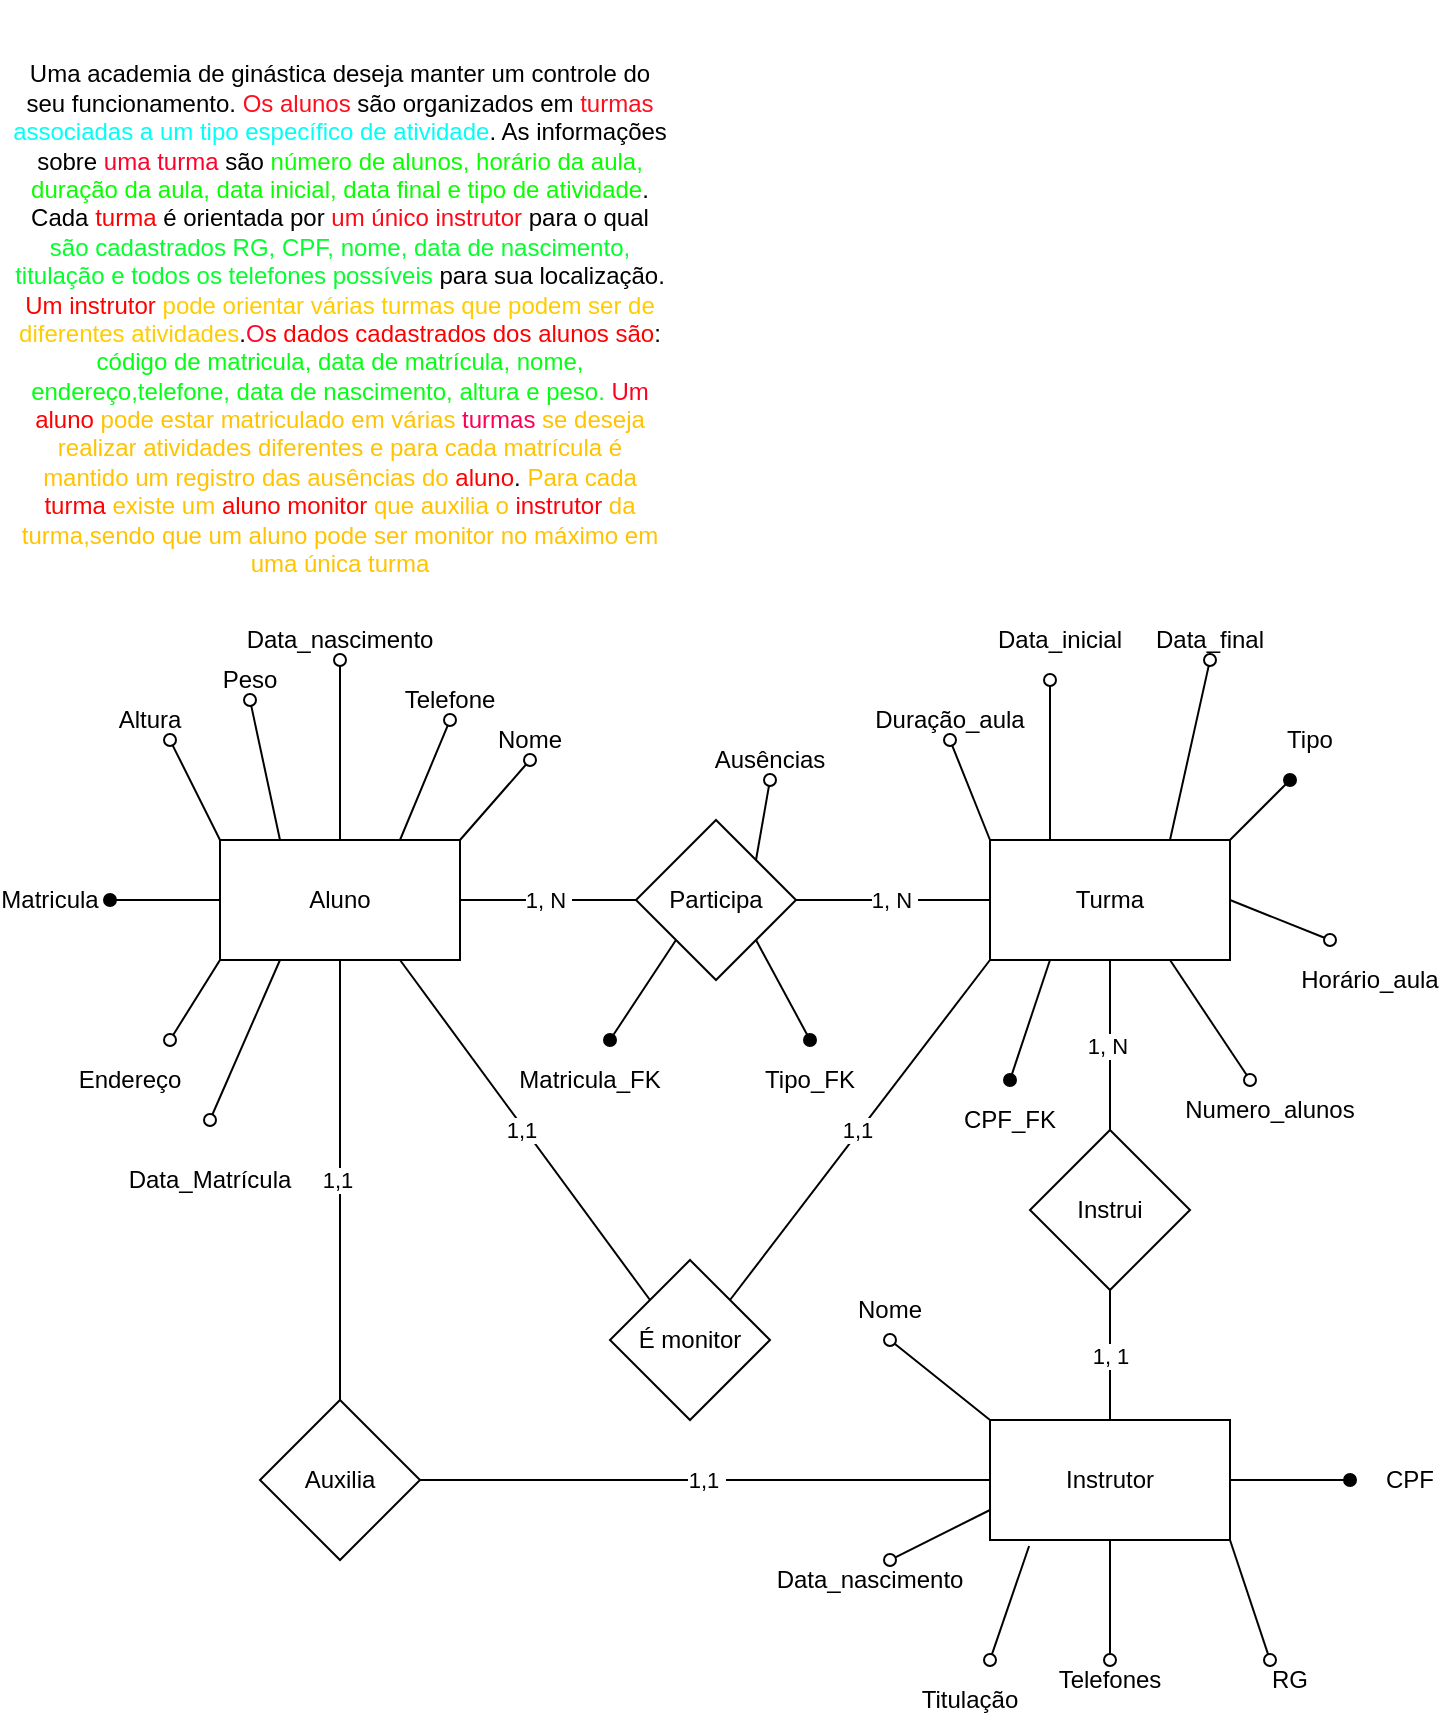 <mxfile version="13.0.2" type="device"><diagram id="SIn3qBCzzUZVQI0VIGT1" name="Page-1"><mxGraphModel dx="771" dy="547" grid="1" gridSize="10" guides="1" tooltips="1" connect="1" arrows="1" fold="1" page="1" pageScale="1" pageWidth="827" pageHeight="1169" math="0" shadow="0"><root><mxCell id="0"/><mxCell id="1" parent="0"/><mxCell id="192w2U0zkszhZrfjxAsW-1" value="&lt;br&gt;&lt;br&gt;Uma academia de ginástica deseja manter um controle do seu funcionamento. &lt;font color=&quot;#ff0d1d&quot;&gt;Os alunos&lt;/font&gt; são organizados em &lt;font color=&quot;#ff0d1d&quot;&gt;turmas &lt;/font&gt;&lt;font color=&quot;#00fff7&quot;&gt;associadas a um tipo específico de atividade&lt;/font&gt;. As informações sobre &lt;font color=&quot;#ff002b&quot;&gt;uma turma&lt;/font&gt; são &lt;font color=&quot;#09ff00&quot;&gt;número de alunos, horário da aula, duração da aula, data inicial, data final e tipo de atividade&lt;/font&gt;. Cada &lt;font color=&quot;#ff0000&quot;&gt;turma&lt;/font&gt; é orientada por &lt;font color=&quot;#ff0818&quot;&gt;um único instrutor&lt;/font&gt; para o qual &lt;font color=&quot;#03ff2d&quot;&gt;são cadastrados RG, CPF, nome, data de nascimento, titulação e todos os telefones possíveis&lt;/font&gt; para sua localização. &lt;font color=&quot;#ff0000&quot;&gt;Um instrutor&lt;/font&gt; &lt;font color=&quot;#ffcc00&quot;&gt;pode orientar várias turmas que podem ser de diferentes atividades&lt;/font&gt;.&lt;font color=&quot;#ff0831&quot;&gt;O&lt;/font&gt;&lt;font color=&quot;#ff0000&quot;&gt;s dados cadastrados dos alunos são&lt;/font&gt;: &lt;font color=&quot;#03ff13&quot;&gt;código de matricula, data de matrícula, nome, endereço,telefone, data de nascimento, altura e peso. &lt;/font&gt;&lt;font color=&quot;#ff0022&quot;&gt;Um &lt;/font&gt;&lt;font color=&quot;#ff0000&quot;&gt;aluno&lt;/font&gt;&lt;font color=&quot;#ffc300&quot;&gt; pode estar matriculado em várias &lt;/font&gt;&lt;font color=&quot;#ff0055&quot;&gt;turmas&lt;/font&gt;&lt;font color=&quot;#ffc300&quot;&gt; se deseja realizar atividades diferentes e para cada matrícula é mantido um registro das ausências do &lt;/font&gt;&lt;font color=&quot;#ff0000&quot;&gt;aluno&lt;/font&gt;. &lt;font color=&quot;#ffc300&quot;&gt;Para cada &lt;/font&gt;&lt;font color=&quot;#ff0000&quot;&gt;turma&lt;/font&gt;&lt;font color=&quot;#ffc300&quot;&gt; existe um &lt;/font&gt;&lt;font color=&quot;#ff0000&quot;&gt;aluno monitor&lt;/font&gt;&lt;font color=&quot;#ffc300&quot;&gt; que auxilia o &lt;/font&gt;&lt;font color=&quot;#ff0008&quot;&gt;instrutor &lt;/font&gt;&lt;font color=&quot;#ffc300&quot;&gt;da turma,sendo que um aluno pode ser monitor no máximo em uma única turma&lt;/font&gt;" style="text;html=1;strokeColor=none;fillColor=none;align=center;verticalAlign=middle;whiteSpace=wrap;rounded=0;" vertex="1" parent="1"><mxGeometry x="20" y="30" width="330" height="290" as="geometry"/></mxCell><mxCell id="192w2U0zkszhZrfjxAsW-34" value="1, N&amp;nbsp;" style="edgeStyle=orthogonalEdgeStyle;rounded=0;orthogonalLoop=1;jettySize=auto;html=1;startArrow=none;startFill=0;entryX=0;entryY=0.5;entryDx=0;entryDy=0;endArrow=none;endFill=0;" edge="1" parent="1" source="192w2U0zkszhZrfjxAsW-2" target="192w2U0zkszhZrfjxAsW-33"><mxGeometry relative="1" as="geometry"><mxPoint x="330" y="480" as="targetPoint"/></mxGeometry></mxCell><mxCell id="192w2U0zkszhZrfjxAsW-2" value="Aluno" style="rounded=0;whiteSpace=wrap;html=1;" vertex="1" parent="1"><mxGeometry x="125" y="450" width="120" height="60" as="geometry"/></mxCell><mxCell id="192w2U0zkszhZrfjxAsW-3" value="" style="endArrow=none;html=1;startArrow=oval;startFill=0;entryX=0;entryY=0;entryDx=0;entryDy=0;" edge="1" parent="1" target="192w2U0zkszhZrfjxAsW-2"><mxGeometry width="50" height="50" relative="1" as="geometry"><mxPoint x="100" y="400" as="sourcePoint"/><mxPoint x="320" y="400" as="targetPoint"/></mxGeometry></mxCell><mxCell id="192w2U0zkszhZrfjxAsW-11" value="" style="endArrow=none;html=1;startArrow=oval;startFill=0;entryX=0.25;entryY=0;entryDx=0;entryDy=0;" edge="1" parent="1" target="192w2U0zkszhZrfjxAsW-2"><mxGeometry width="50" height="50" relative="1" as="geometry"><mxPoint x="140" y="380" as="sourcePoint"/><mxPoint x="330" y="410" as="targetPoint"/></mxGeometry></mxCell><mxCell id="192w2U0zkszhZrfjxAsW-12" value="" style="endArrow=none;html=1;startArrow=oval;startFill=0;entryX=0.5;entryY=0;entryDx=0;entryDy=0;" edge="1" parent="1" target="192w2U0zkszhZrfjxAsW-2"><mxGeometry width="50" height="50" relative="1" as="geometry"><mxPoint x="185" y="360" as="sourcePoint"/><mxPoint x="340" y="420" as="targetPoint"/></mxGeometry></mxCell><mxCell id="192w2U0zkszhZrfjxAsW-13" value="" style="endArrow=none;html=1;startArrow=oval;startFill=0;entryX=0.75;entryY=0;entryDx=0;entryDy=0;" edge="1" parent="1" target="192w2U0zkszhZrfjxAsW-2"><mxGeometry width="50" height="50" relative="1" as="geometry"><mxPoint x="240" y="390" as="sourcePoint"/><mxPoint x="350" y="430" as="targetPoint"/></mxGeometry></mxCell><mxCell id="192w2U0zkszhZrfjxAsW-14" value="" style="endArrow=none;html=1;startArrow=oval;startFill=0;entryX=1;entryY=0;entryDx=0;entryDy=0;" edge="1" parent="1" target="192w2U0zkszhZrfjxAsW-2"><mxGeometry width="50" height="50" relative="1" as="geometry"><mxPoint x="280" y="410" as="sourcePoint"/><mxPoint x="360" y="440" as="targetPoint"/></mxGeometry></mxCell><mxCell id="192w2U0zkszhZrfjxAsW-15" value="" style="endArrow=none;html=1;startArrow=oval;startFill=0;entryX=0;entryY=1;entryDx=0;entryDy=0;" edge="1" parent="1" target="192w2U0zkszhZrfjxAsW-2"><mxGeometry width="50" height="50" relative="1" as="geometry"><mxPoint x="100" y="550" as="sourcePoint"/><mxPoint x="360" y="450" as="targetPoint"/></mxGeometry></mxCell><mxCell id="192w2U0zkszhZrfjxAsW-17" value="" style="endArrow=none;html=1;startArrow=oval;startFill=0;entryX=0.25;entryY=1;entryDx=0;entryDy=0;" edge="1" parent="1" target="192w2U0zkszhZrfjxAsW-2"><mxGeometry width="50" height="50" relative="1" as="geometry"><mxPoint x="120" y="590" as="sourcePoint"/><mxPoint x="390" y="470" as="targetPoint"/></mxGeometry></mxCell><mxCell id="192w2U0zkszhZrfjxAsW-18" value="" style="endArrow=none;html=1;startArrow=oval;startFill=1;entryX=0;entryY=0.5;entryDx=0;entryDy=0;" edge="1" parent="1" target="192w2U0zkszhZrfjxAsW-2"><mxGeometry width="50" height="50" relative="1" as="geometry"><mxPoint x="70" y="480" as="sourcePoint"/><mxPoint x="400" y="480" as="targetPoint"/></mxGeometry></mxCell><mxCell id="192w2U0zkszhZrfjxAsW-19" value="Matricula" style="text;html=1;strokeColor=none;fillColor=none;align=center;verticalAlign=middle;whiteSpace=wrap;rounded=0;" vertex="1" parent="1"><mxGeometry x="20" y="470" width="40" height="20" as="geometry"/></mxCell><mxCell id="192w2U0zkszhZrfjxAsW-20" value="Data_Matrícula" style="text;html=1;strokeColor=none;fillColor=none;align=center;verticalAlign=middle;whiteSpace=wrap;rounded=0;" vertex="1" parent="1"><mxGeometry x="100" y="610" width="40" height="20" as="geometry"/></mxCell><mxCell id="192w2U0zkszhZrfjxAsW-21" value="Endereço" style="text;html=1;strokeColor=none;fillColor=none;align=center;verticalAlign=middle;whiteSpace=wrap;rounded=0;" vertex="1" parent="1"><mxGeometry x="60" y="560" width="40" height="20" as="geometry"/></mxCell><mxCell id="192w2U0zkszhZrfjxAsW-22" value="Altura" style="text;html=1;strokeColor=none;fillColor=none;align=center;verticalAlign=middle;whiteSpace=wrap;rounded=0;" vertex="1" parent="1"><mxGeometry x="70" y="380" width="40" height="20" as="geometry"/></mxCell><mxCell id="192w2U0zkszhZrfjxAsW-24" value="Peso" style="text;html=1;strokeColor=none;fillColor=none;align=center;verticalAlign=middle;whiteSpace=wrap;rounded=0;" vertex="1" parent="1"><mxGeometry x="120" y="360" width="40" height="20" as="geometry"/></mxCell><mxCell id="192w2U0zkszhZrfjxAsW-26" value="Telefone" style="text;html=1;strokeColor=none;fillColor=none;align=center;verticalAlign=middle;whiteSpace=wrap;rounded=0;" vertex="1" parent="1"><mxGeometry x="220" y="370" width="40" height="20" as="geometry"/></mxCell><mxCell id="192w2U0zkszhZrfjxAsW-27" value="Data_nascimento" style="text;html=1;strokeColor=none;fillColor=none;align=center;verticalAlign=middle;whiteSpace=wrap;rounded=0;" vertex="1" parent="1"><mxGeometry x="165" y="340" width="40" height="20" as="geometry"/></mxCell><mxCell id="192w2U0zkszhZrfjxAsW-32" value="Nome" style="text;html=1;strokeColor=none;fillColor=none;align=center;verticalAlign=middle;whiteSpace=wrap;rounded=0;" vertex="1" parent="1"><mxGeometry x="260" y="390" width="40" height="20" as="geometry"/></mxCell><mxCell id="192w2U0zkszhZrfjxAsW-38" value="1, N&amp;nbsp;" style="edgeStyle=orthogonalEdgeStyle;rounded=0;orthogonalLoop=1;jettySize=auto;html=1;entryX=0;entryY=0.5;entryDx=0;entryDy=0;startArrow=none;startFill=0;endArrow=none;endFill=0;" edge="1" parent="1" source="192w2U0zkszhZrfjxAsW-33" target="192w2U0zkszhZrfjxAsW-37"><mxGeometry relative="1" as="geometry"/></mxCell><mxCell id="192w2U0zkszhZrfjxAsW-33" value="Participa" style="rhombus;whiteSpace=wrap;html=1;" vertex="1" parent="1"><mxGeometry x="333" y="440" width="80" height="80" as="geometry"/></mxCell><mxCell id="192w2U0zkszhZrfjxAsW-35" value="" style="endArrow=none;html=1;startArrow=oval;startFill=0;entryX=1;entryY=0;entryDx=0;entryDy=0;" edge="1" parent="1" target="192w2U0zkszhZrfjxAsW-33"><mxGeometry width="50" height="50" relative="1" as="geometry"><mxPoint x="400" y="420" as="sourcePoint"/><mxPoint x="401" y="460" as="targetPoint"/></mxGeometry></mxCell><mxCell id="192w2U0zkszhZrfjxAsW-36" value="Ausências" style="text;html=1;strokeColor=none;fillColor=none;align=center;verticalAlign=middle;whiteSpace=wrap;rounded=0;" vertex="1" parent="1"><mxGeometry x="380" y="400" width="40" height="20" as="geometry"/></mxCell><mxCell id="192w2U0zkszhZrfjxAsW-37" value="Turma" style="rounded=0;whiteSpace=wrap;html=1;" vertex="1" parent="1"><mxGeometry x="510" y="450" width="120" height="60" as="geometry"/></mxCell><mxCell id="192w2U0zkszhZrfjxAsW-39" value="" style="endArrow=none;html=1;startArrow=oval;startFill=0;entryX=0;entryY=0;entryDx=0;entryDy=0;" edge="1" parent="1" target="192w2U0zkszhZrfjxAsW-37"><mxGeometry width="50" height="50" relative="1" as="geometry"><mxPoint x="490" y="400" as="sourcePoint"/><mxPoint x="530" y="360" as="targetPoint"/></mxGeometry></mxCell><mxCell id="192w2U0zkszhZrfjxAsW-40" value="" style="endArrow=none;html=1;startArrow=oval;startFill=0;entryX=1;entryY=0.5;entryDx=0;entryDy=0;" edge="1" parent="1" target="192w2U0zkszhZrfjxAsW-37"><mxGeometry width="50" height="50" relative="1" as="geometry"><mxPoint x="680" y="500" as="sourcePoint"/><mxPoint x="540" y="370" as="targetPoint"/></mxGeometry></mxCell><mxCell id="192w2U0zkszhZrfjxAsW-41" value="" style="endArrow=none;html=1;startArrow=oval;startFill=0;entryX=0.75;entryY=1;entryDx=0;entryDy=0;" edge="1" parent="1" target="192w2U0zkszhZrfjxAsW-37"><mxGeometry width="50" height="50" relative="1" as="geometry"><mxPoint x="640" y="570" as="sourcePoint"/><mxPoint x="550" y="380" as="targetPoint"/></mxGeometry></mxCell><mxCell id="192w2U0zkszhZrfjxAsW-42" value="" style="endArrow=none;html=1;startArrow=oval;startFill=0;entryX=0.25;entryY=0;entryDx=0;entryDy=0;" edge="1" parent="1" target="192w2U0zkszhZrfjxAsW-37"><mxGeometry width="50" height="50" relative="1" as="geometry"><mxPoint x="540" y="370" as="sourcePoint"/><mxPoint x="560" y="390" as="targetPoint"/></mxGeometry></mxCell><mxCell id="192w2U0zkszhZrfjxAsW-43" value="" style="endArrow=none;html=1;startArrow=oval;startFill=0;entryX=0.75;entryY=0;entryDx=0;entryDy=0;exitX=0.5;exitY=1;exitDx=0;exitDy=0;" edge="1" parent="1" source="192w2U0zkszhZrfjxAsW-50" target="192w2U0zkszhZrfjxAsW-37"><mxGeometry width="50" height="50" relative="1" as="geometry"><mxPoint x="600" y="370" as="sourcePoint"/><mxPoint x="570" y="400" as="targetPoint"/></mxGeometry></mxCell><mxCell id="192w2U0zkszhZrfjxAsW-44" value="" style="endArrow=none;html=1;startArrow=oval;startFill=1;entryX=1;entryY=0;entryDx=0;entryDy=0;" edge="1" parent="1" target="192w2U0zkszhZrfjxAsW-37"><mxGeometry width="50" height="50" relative="1" as="geometry"><mxPoint x="660" y="420" as="sourcePoint"/><mxPoint x="610" y="450" as="targetPoint"/></mxGeometry></mxCell><mxCell id="192w2U0zkszhZrfjxAsW-45" value="Tipo" style="text;html=1;strokeColor=none;fillColor=none;align=center;verticalAlign=middle;whiteSpace=wrap;rounded=0;" vertex="1" parent="1"><mxGeometry x="650" y="390" width="40" height="20" as="geometry"/></mxCell><mxCell id="192w2U0zkszhZrfjxAsW-46" value="" style="endArrow=none;html=1;startArrow=oval;startFill=1;entryX=0;entryY=1;entryDx=0;entryDy=0;" edge="1" parent="1" target="192w2U0zkszhZrfjxAsW-33"><mxGeometry width="50" height="50" relative="1" as="geometry"><mxPoint x="320" y="550" as="sourcePoint"/><mxPoint x="380" y="510" as="targetPoint"/><Array as="points"/></mxGeometry></mxCell><mxCell id="192w2U0zkszhZrfjxAsW-47" value="Matricula_FK" style="text;html=1;strokeColor=none;fillColor=none;align=center;verticalAlign=middle;whiteSpace=wrap;rounded=0;" vertex="1" parent="1"><mxGeometry x="290" y="560" width="40" height="20" as="geometry"/></mxCell><mxCell id="192w2U0zkszhZrfjxAsW-48" value="" style="endArrow=none;html=1;startArrow=oval;startFill=1;entryX=1;entryY=1;entryDx=0;entryDy=0;" edge="1" parent="1" target="192w2U0zkszhZrfjxAsW-33"><mxGeometry width="50" height="50" relative="1" as="geometry"><mxPoint x="420" y="550" as="sourcePoint"/><mxPoint x="620" y="460" as="targetPoint"/></mxGeometry></mxCell><mxCell id="192w2U0zkszhZrfjxAsW-49" value="Tipo_FK" style="text;html=1;strokeColor=none;fillColor=none;align=center;verticalAlign=middle;whiteSpace=wrap;rounded=0;" vertex="1" parent="1"><mxGeometry x="400" y="560" width="40" height="20" as="geometry"/></mxCell><mxCell id="192w2U0zkszhZrfjxAsW-50" value="Data_final" style="text;html=1;strokeColor=none;fillColor=none;align=center;verticalAlign=middle;whiteSpace=wrap;rounded=0;" vertex="1" parent="1"><mxGeometry x="600" y="340" width="40" height="20" as="geometry"/></mxCell><mxCell id="192w2U0zkszhZrfjxAsW-51" value="Data_inicial" style="text;html=1;strokeColor=none;fillColor=none;align=center;verticalAlign=middle;whiteSpace=wrap;rounded=0;" vertex="1" parent="1"><mxGeometry x="530" y="340" width="30" height="20" as="geometry"/></mxCell><mxCell id="192w2U0zkszhZrfjxAsW-52" value="Duração_aula" style="text;html=1;strokeColor=none;fillColor=none;align=center;verticalAlign=middle;whiteSpace=wrap;rounded=0;" vertex="1" parent="1"><mxGeometry x="470" y="380" width="40" height="20" as="geometry"/></mxCell><mxCell id="192w2U0zkszhZrfjxAsW-53" value="Horário_aula" style="text;html=1;strokeColor=none;fillColor=none;align=center;verticalAlign=middle;whiteSpace=wrap;rounded=0;" vertex="1" parent="1"><mxGeometry x="680" y="510" width="40" height="20" as="geometry"/></mxCell><mxCell id="192w2U0zkszhZrfjxAsW-54" value="Numero_alunos" style="text;html=1;strokeColor=none;fillColor=none;align=center;verticalAlign=middle;whiteSpace=wrap;rounded=0;" vertex="1" parent="1"><mxGeometry x="630" y="575" width="40" height="20" as="geometry"/></mxCell><mxCell id="192w2U0zkszhZrfjxAsW-55" value="Instrutor" style="rounded=0;whiteSpace=wrap;html=1;" vertex="1" parent="1"><mxGeometry x="510" y="740" width="120" height="60" as="geometry"/></mxCell><mxCell id="192w2U0zkszhZrfjxAsW-59" value="1, N&amp;nbsp;" style="edgeStyle=orthogonalEdgeStyle;rounded=0;orthogonalLoop=1;jettySize=auto;html=1;entryX=0.5;entryY=1;entryDx=0;entryDy=0;startArrow=none;startFill=0;endArrow=none;endFill=0;" edge="1" parent="1" source="192w2U0zkszhZrfjxAsW-58" target="192w2U0zkszhZrfjxAsW-37"><mxGeometry relative="1" as="geometry"/></mxCell><mxCell id="192w2U0zkszhZrfjxAsW-60" value="1, 1" style="edgeStyle=orthogonalEdgeStyle;rounded=0;orthogonalLoop=1;jettySize=auto;html=1;entryX=0.5;entryY=0;entryDx=0;entryDy=0;startArrow=none;startFill=0;endArrow=none;endFill=0;" edge="1" parent="1" source="192w2U0zkszhZrfjxAsW-58" target="192w2U0zkszhZrfjxAsW-55"><mxGeometry relative="1" as="geometry"/></mxCell><mxCell id="192w2U0zkszhZrfjxAsW-58" value="Instrui" style="rhombus;whiteSpace=wrap;html=1;" vertex="1" parent="1"><mxGeometry x="530" y="595" width="80" height="80" as="geometry"/></mxCell><mxCell id="192w2U0zkszhZrfjxAsW-61" value="" style="endArrow=none;html=1;startArrow=oval;startFill=0;entryX=1;entryY=1;entryDx=0;entryDy=0;" edge="1" parent="1" target="192w2U0zkszhZrfjxAsW-55"><mxGeometry width="50" height="50" relative="1" as="geometry"><mxPoint x="650" y="860" as="sourcePoint"/><mxPoint x="610" y="800" as="targetPoint"/></mxGeometry></mxCell><mxCell id="192w2U0zkszhZrfjxAsW-62" value="" style="endArrow=none;html=1;startArrow=oval;startFill=0;entryX=0;entryY=0;entryDx=0;entryDy=0;" edge="1" parent="1" target="192w2U0zkszhZrfjxAsW-55"><mxGeometry width="50" height="50" relative="1" as="geometry"><mxPoint x="460" y="700" as="sourcePoint"/><mxPoint x="360" y="780" as="targetPoint"/></mxGeometry></mxCell><mxCell id="192w2U0zkszhZrfjxAsW-63" value="" style="endArrow=none;html=1;startArrow=oval;startFill=1;entryX=1;entryY=0.5;entryDx=0;entryDy=0;" edge="1" parent="1" target="192w2U0zkszhZrfjxAsW-55"><mxGeometry width="50" height="50" relative="1" as="geometry"><mxPoint x="690" y="770" as="sourcePoint"/><mxPoint x="630" y="750" as="targetPoint"/></mxGeometry></mxCell><mxCell id="192w2U0zkszhZrfjxAsW-64" value="" style="endArrow=none;html=1;startArrow=oval;startFill=0;entryX=0.5;entryY=1;entryDx=0;entryDy=0;" edge="1" parent="1" target="192w2U0zkszhZrfjxAsW-55"><mxGeometry width="50" height="50" relative="1" as="geometry"><mxPoint x="570" y="860" as="sourcePoint"/><mxPoint x="460" y="680" as="targetPoint"/><Array as="points"/></mxGeometry></mxCell><mxCell id="192w2U0zkszhZrfjxAsW-65" value="" style="endArrow=none;html=1;startArrow=oval;startFill=0;entryX=0;entryY=0.75;entryDx=0;entryDy=0;" edge="1" parent="1" target="192w2U0zkszhZrfjxAsW-55"><mxGeometry width="50" height="50" relative="1" as="geometry"><mxPoint x="460" y="810" as="sourcePoint"/><mxPoint x="410" y="790" as="targetPoint"/></mxGeometry></mxCell><mxCell id="192w2U0zkszhZrfjxAsW-66" value="" style="endArrow=none;html=1;startArrow=oval;startFill=0;entryX=0.163;entryY=1.05;entryDx=0;entryDy=0;entryPerimeter=0;" edge="1" parent="1" target="192w2U0zkszhZrfjxAsW-55"><mxGeometry width="50" height="50" relative="1" as="geometry"><mxPoint x="510" y="860" as="sourcePoint"/><mxPoint x="460" y="730" as="targetPoint"/><Array as="points"/></mxGeometry></mxCell><mxCell id="192w2U0zkszhZrfjxAsW-67" value="CPF" style="text;html=1;strokeColor=none;fillColor=none;align=center;verticalAlign=middle;whiteSpace=wrap;rounded=0;" vertex="1" parent="1"><mxGeometry x="700" y="760" width="40" height="20" as="geometry"/></mxCell><mxCell id="192w2U0zkszhZrfjxAsW-69" value="Data_nascimento" style="text;html=1;strokeColor=none;fillColor=none;align=center;verticalAlign=middle;whiteSpace=wrap;rounded=0;" vertex="1" parent="1"><mxGeometry x="430" y="810" width="40" height="20" as="geometry"/></mxCell><mxCell id="192w2U0zkszhZrfjxAsW-73" value="Telefones" style="text;html=1;strokeColor=none;fillColor=none;align=center;verticalAlign=middle;whiteSpace=wrap;rounded=0;" vertex="1" parent="1"><mxGeometry x="550" y="860" width="40" height="20" as="geometry"/></mxCell><mxCell id="192w2U0zkszhZrfjxAsW-74" value="RG" style="text;html=1;strokeColor=none;fillColor=none;align=center;verticalAlign=middle;whiteSpace=wrap;rounded=0;" vertex="1" parent="1"><mxGeometry x="640" y="860" width="40" height="20" as="geometry"/></mxCell><mxCell id="192w2U0zkszhZrfjxAsW-79" value="É monitor" style="rhombus;whiteSpace=wrap;html=1;" vertex="1" parent="1"><mxGeometry x="320" y="660" width="80" height="80" as="geometry"/></mxCell><mxCell id="192w2U0zkszhZrfjxAsW-80" value="1,1&amp;nbsp;" style="endArrow=none;html=1;exitX=0.75;exitY=1;exitDx=0;exitDy=0;entryX=0;entryY=0;entryDx=0;entryDy=0;" edge="1" parent="1" source="192w2U0zkszhZrfjxAsW-2" target="192w2U0zkszhZrfjxAsW-79"><mxGeometry width="50" height="50" relative="1" as="geometry"><mxPoint x="370" y="590" as="sourcePoint"/><mxPoint x="420" y="540" as="targetPoint"/></mxGeometry></mxCell><mxCell id="192w2U0zkszhZrfjxAsW-82" value="1,1&amp;nbsp;" style="endArrow=none;html=1;entryX=0;entryY=0.5;entryDx=0;entryDy=0;exitX=1;exitY=0.5;exitDx=0;exitDy=0;" edge="1" parent="1" source="192w2U0zkszhZrfjxAsW-86" target="192w2U0zkszhZrfjxAsW-55"><mxGeometry width="50" height="50" relative="1" as="geometry"><mxPoint x="240" y="770" as="sourcePoint"/><mxPoint x="425" y="650" as="targetPoint"/></mxGeometry></mxCell><mxCell id="192w2U0zkszhZrfjxAsW-83" value="Nome" style="text;html=1;strokeColor=none;fillColor=none;align=center;verticalAlign=middle;whiteSpace=wrap;rounded=0;" vertex="1" parent="1"><mxGeometry x="440" y="675" width="40" height="20" as="geometry"/></mxCell><mxCell id="192w2U0zkszhZrfjxAsW-85" value="1,1&amp;nbsp;" style="endArrow=none;html=1;exitX=1;exitY=0;exitDx=0;exitDy=0;entryX=0;entryY=1;entryDx=0;entryDy=0;" edge="1" parent="1" source="192w2U0zkszhZrfjxAsW-79" target="192w2U0zkszhZrfjxAsW-37"><mxGeometry width="50" height="50" relative="1" as="geometry"><mxPoint x="370" y="710" as="sourcePoint"/><mxPoint x="420" y="660" as="targetPoint"/></mxGeometry></mxCell><mxCell id="192w2U0zkszhZrfjxAsW-86" value="Auxilia" style="rhombus;whiteSpace=wrap;html=1;" vertex="1" parent="1"><mxGeometry x="145" y="730" width="80" height="80" as="geometry"/></mxCell><mxCell id="192w2U0zkszhZrfjxAsW-87" value="1,1&amp;nbsp;" style="endArrow=none;html=1;entryX=0.5;entryY=1;entryDx=0;entryDy=0;exitX=0.5;exitY=0;exitDx=0;exitDy=0;" edge="1" parent="1" source="192w2U0zkszhZrfjxAsW-86" target="192w2U0zkszhZrfjxAsW-2"><mxGeometry width="50" height="50" relative="1" as="geometry"><mxPoint x="250" y="780" as="sourcePoint"/><mxPoint x="520" y="780" as="targetPoint"/></mxGeometry></mxCell><mxCell id="192w2U0zkszhZrfjxAsW-89" value="" style="endArrow=none;html=1;startArrow=oval;startFill=1;entryX=0.25;entryY=1;entryDx=0;entryDy=0;" edge="1" parent="1" target="192w2U0zkszhZrfjxAsW-37"><mxGeometry width="50" height="50" relative="1" as="geometry"><mxPoint x="520" y="570" as="sourcePoint"/><mxPoint x="640" y="460" as="targetPoint"/></mxGeometry></mxCell><mxCell id="192w2U0zkszhZrfjxAsW-90" value="CPF_FK" style="text;html=1;strokeColor=none;fillColor=none;align=center;verticalAlign=middle;whiteSpace=wrap;rounded=0;" vertex="1" parent="1"><mxGeometry x="500" y="580" width="40" height="20" as="geometry"/></mxCell><mxCell id="192w2U0zkszhZrfjxAsW-92" value="Titulação" style="text;html=1;strokeColor=none;fillColor=none;align=center;verticalAlign=middle;whiteSpace=wrap;rounded=0;" vertex="1" parent="1"><mxGeometry x="480" y="870" width="40" height="20" as="geometry"/></mxCell></root></mxGraphModel></diagram></mxfile>